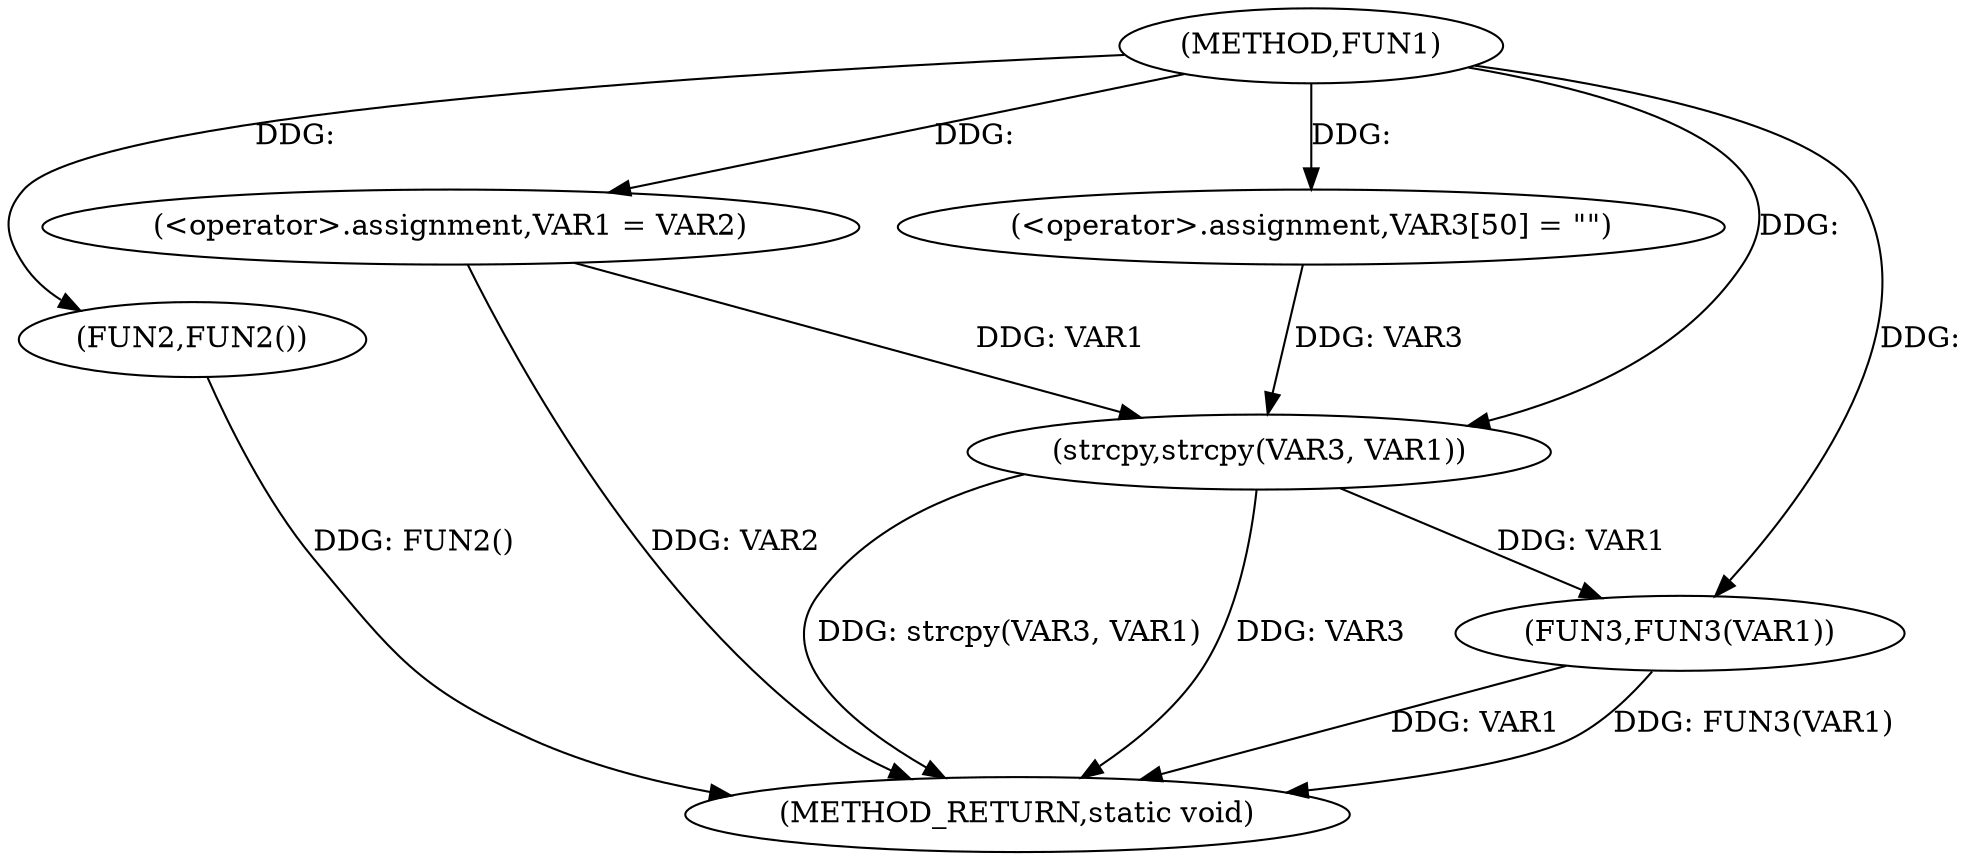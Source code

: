 digraph FUN1 {  
"1000100" [label = "(METHOD,FUN1)" ]
"1000122" [label = "(METHOD_RETURN,static void)" ]
"1000104" [label = "(<operator>.assignment,VAR1 = VAR2)" ]
"1000108" [label = "(FUN2,FUN2())" ]
"1000114" [label = "(<operator>.assignment,VAR3[50] = \"\")" ]
"1000117" [label = "(strcpy,strcpy(VAR3, VAR1))" ]
"1000120" [label = "(FUN3,FUN3(VAR1))" ]
  "1000117" -> "1000122"  [ label = "DDG: strcpy(VAR3, VAR1)"] 
  "1000108" -> "1000122"  [ label = "DDG: FUN2()"] 
  "1000120" -> "1000122"  [ label = "DDG: VAR1"] 
  "1000117" -> "1000122"  [ label = "DDG: VAR3"] 
  "1000120" -> "1000122"  [ label = "DDG: FUN3(VAR1)"] 
  "1000104" -> "1000122"  [ label = "DDG: VAR2"] 
  "1000100" -> "1000104"  [ label = "DDG: "] 
  "1000100" -> "1000108"  [ label = "DDG: "] 
  "1000100" -> "1000114"  [ label = "DDG: "] 
  "1000114" -> "1000117"  [ label = "DDG: VAR3"] 
  "1000100" -> "1000117"  [ label = "DDG: "] 
  "1000104" -> "1000117"  [ label = "DDG: VAR1"] 
  "1000117" -> "1000120"  [ label = "DDG: VAR1"] 
  "1000100" -> "1000120"  [ label = "DDG: "] 
}
